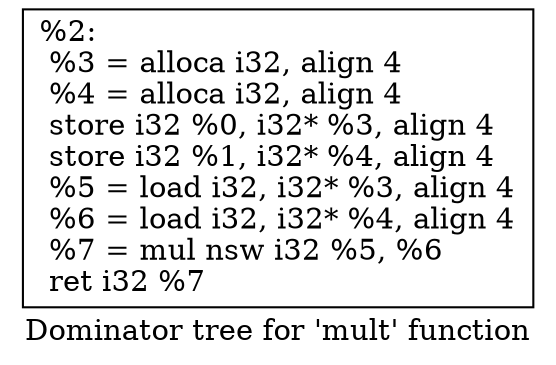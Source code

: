 digraph "Dominator tree for 'mult' function" {
	label="Dominator tree for 'mult' function";

	Node0x5584c2bb9080 [shape=record,label="{%2:\l  %3 = alloca i32, align 4\l  %4 = alloca i32, align 4\l  store i32 %0, i32* %3, align 4\l  store i32 %1, i32* %4, align 4\l  %5 = load i32, i32* %3, align 4\l  %6 = load i32, i32* %4, align 4\l  %7 = mul nsw i32 %5, %6\l  ret i32 %7\l}"];
}
